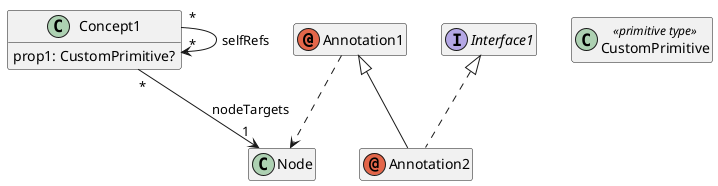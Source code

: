 @startuml
hide empty members

' qualified name: "test"


annotation Annotation1
Annotation1 ..> Node

annotation Annotation2 extends Annotation1 implements Interface1

class Concept1 {
  prop1: CustomPrimitive?
}

class "CustomPrimitive" <<primitive type>>
interface Interface1


' relations:



Concept1 "*" --> "*" Concept1: selfRefs
Concept1 "*" --> "1" Node: nodeTargets



@enduml
